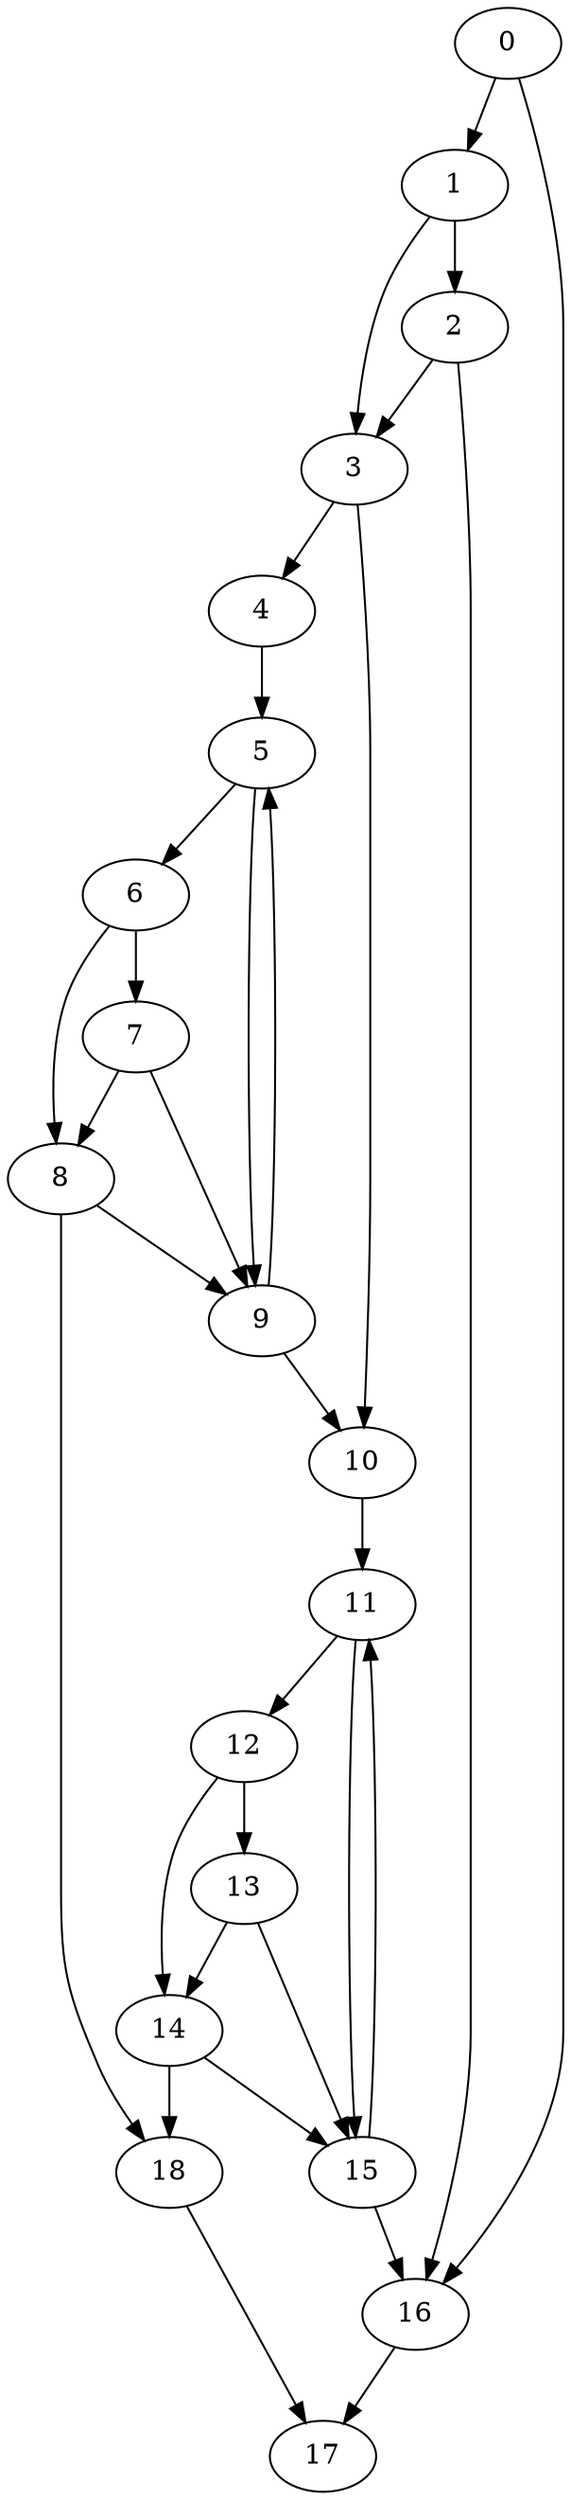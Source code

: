 digraph {
	0
	1
	2
	3
	4
	5
	6
	7
	8
	9
	10
	11
	12
	13
	14
	15
	16
	17
	18
	12 -> 13
	16 -> 17
	18 -> 17
	0 -> 1
	5 -> 6
	6 -> 7
	3 -> 10
	9 -> 10
	10 -> 11
	15 -> 11
	8 -> 18
	14 -> 18
	4 -> 5
	9 -> 5
	7 -> 9
	8 -> 9
	5 -> 9
	11 -> 12
	12 -> 14
	13 -> 14
	0 -> 16
	2 -> 16
	15 -> 16
	1 -> 2
	1 -> 3
	2 -> 3
	3 -> 4
	6 -> 8
	7 -> 8
	11 -> 15
	13 -> 15
	14 -> 15
}
